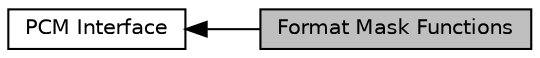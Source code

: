digraph "Format Mask Functions"
{
  edge [fontname="Helvetica",fontsize="10",labelfontname="Helvetica",labelfontsize="10"];
  node [fontname="Helvetica",fontsize="10",shape=record];
  rankdir=LR;
  Node0 [label="Format Mask Functions",height=0.2,width=0.4,color="black", fillcolor="grey75", style="filled", fontcolor="black"];
  Node1 [label="PCM Interface",height=0.2,width=0.4,color="black", fillcolor="white", style="filled",URL="$group___p_c_m.html"];
  Node1->Node0 [shape=plaintext, dir="back", style="solid"];
}
